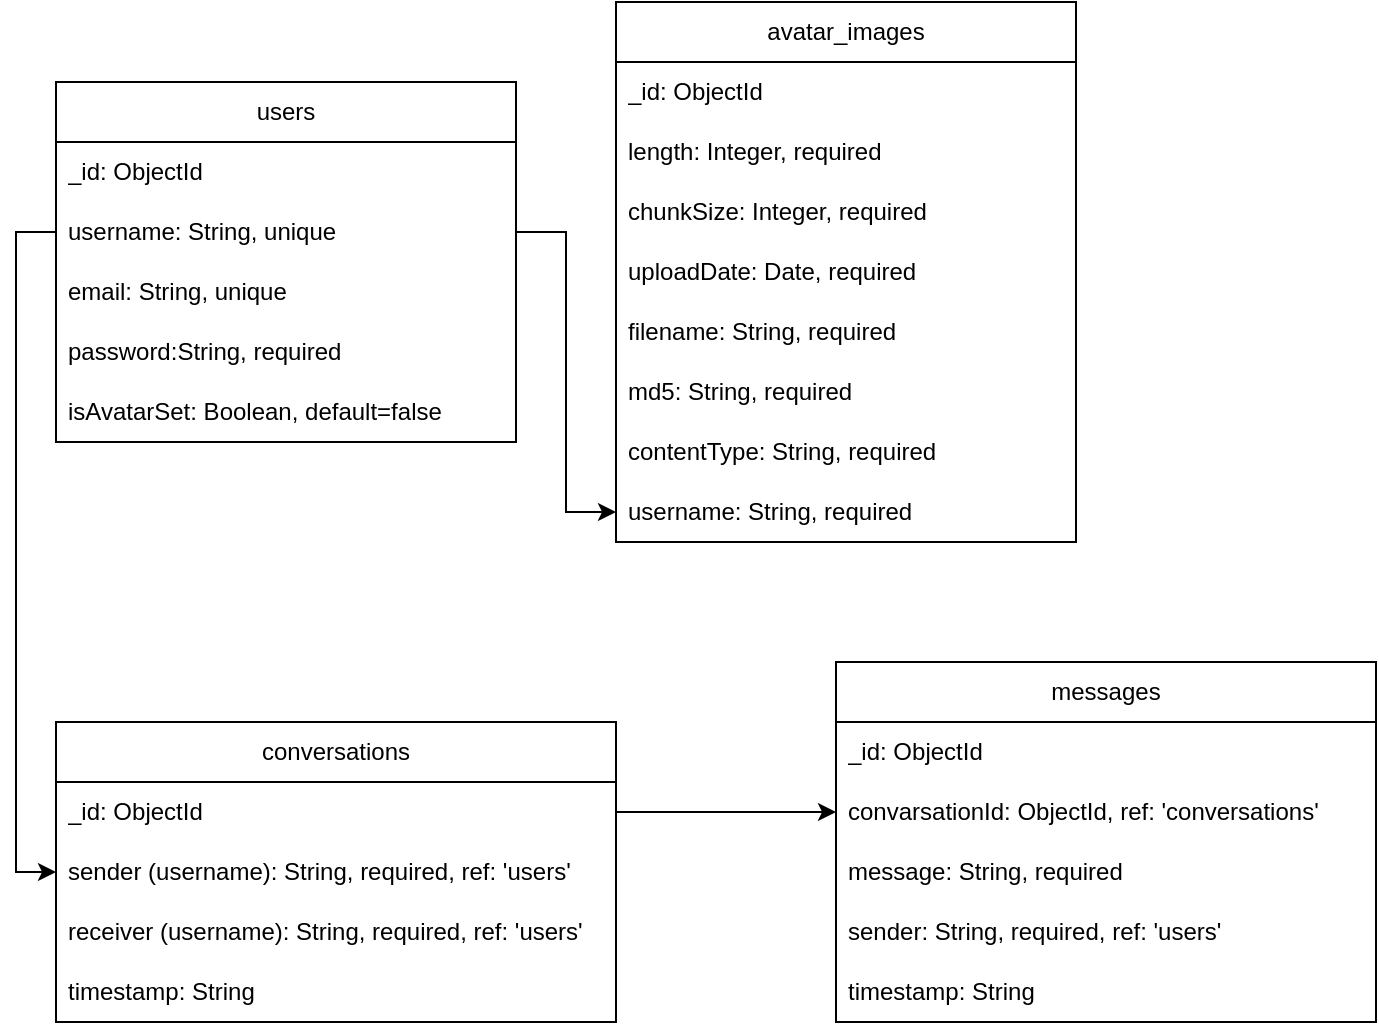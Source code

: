 <mxfile version="22.0.8" type="device">
  <diagram id="nVkrfWCIRyt2M3okHwfE" name="Page-1">
    <mxGraphModel dx="1116" dy="661" grid="1" gridSize="10" guides="1" tooltips="1" connect="1" arrows="1" fold="1" page="1" pageScale="1" pageWidth="850" pageHeight="1100" math="0" shadow="0">
      <root>
        <mxCell id="0" />
        <mxCell id="1" parent="0" />
        <mxCell id="2SNPAFeKAHvbOd8_c8z8-1" value="users" style="swimlane;fontStyle=0;childLayout=stackLayout;horizontal=1;startSize=30;horizontalStack=0;resizeParent=1;resizeParentMax=0;resizeLast=0;collapsible=1;marginBottom=0;whiteSpace=wrap;html=1;" parent="1" vertex="1">
          <mxGeometry x="50" y="50" width="230" height="180" as="geometry" />
        </mxCell>
        <mxCell id="2SNPAFeKAHvbOd8_c8z8-2" value="_id: ObjectId&amp;nbsp;" style="text;strokeColor=none;fillColor=none;align=left;verticalAlign=middle;spacingLeft=4;spacingRight=4;overflow=hidden;points=[[0,0.5],[1,0.5]];portConstraint=eastwest;rotatable=0;whiteSpace=wrap;html=1;" parent="2SNPAFeKAHvbOd8_c8z8-1" vertex="1">
          <mxGeometry y="30" width="230" height="30" as="geometry" />
        </mxCell>
        <mxCell id="2SNPAFeKAHvbOd8_c8z8-3" value="username: String, unique" style="text;strokeColor=none;fillColor=none;align=left;verticalAlign=middle;spacingLeft=4;spacingRight=4;overflow=hidden;points=[[0,0.5],[1,0.5]];portConstraint=eastwest;rotatable=0;whiteSpace=wrap;html=1;" parent="2SNPAFeKAHvbOd8_c8z8-1" vertex="1">
          <mxGeometry y="60" width="230" height="30" as="geometry" />
        </mxCell>
        <mxCell id="2SNPAFeKAHvbOd8_c8z8-4" value="email: String, unique" style="text;strokeColor=none;fillColor=none;align=left;verticalAlign=middle;spacingLeft=4;spacingRight=4;overflow=hidden;points=[[0,0.5],[1,0.5]];portConstraint=eastwest;rotatable=0;whiteSpace=wrap;html=1;" parent="2SNPAFeKAHvbOd8_c8z8-1" vertex="1">
          <mxGeometry y="90" width="230" height="30" as="geometry" />
        </mxCell>
        <mxCell id="2SNPAFeKAHvbOd8_c8z8-6" value="password:String, required" style="text;strokeColor=none;fillColor=none;align=left;verticalAlign=middle;spacingLeft=4;spacingRight=4;overflow=hidden;points=[[0,0.5],[1,0.5]];portConstraint=eastwest;rotatable=0;whiteSpace=wrap;html=1;" parent="2SNPAFeKAHvbOd8_c8z8-1" vertex="1">
          <mxGeometry y="120" width="230" height="30" as="geometry" />
        </mxCell>
        <mxCell id="2SNPAFeKAHvbOd8_c8z8-5" value="isAvatarSet: Boolean, default=false" style="text;strokeColor=none;fillColor=none;align=left;verticalAlign=middle;spacingLeft=4;spacingRight=4;overflow=hidden;points=[[0,0.5],[1,0.5]];portConstraint=eastwest;rotatable=0;whiteSpace=wrap;html=1;" parent="2SNPAFeKAHvbOd8_c8z8-1" vertex="1">
          <mxGeometry y="150" width="230" height="30" as="geometry" />
        </mxCell>
        <mxCell id="2SNPAFeKAHvbOd8_c8z8-8" value="messages" style="swimlane;fontStyle=0;childLayout=stackLayout;horizontal=1;startSize=30;horizontalStack=0;resizeParent=1;resizeParentMax=0;resizeLast=0;collapsible=1;marginBottom=0;whiteSpace=wrap;html=1;" parent="1" vertex="1">
          <mxGeometry x="440" y="340" width="270" height="180" as="geometry" />
        </mxCell>
        <mxCell id="2SNPAFeKAHvbOd8_c8z8-9" value="_id: ObjectId&amp;nbsp;" style="text;strokeColor=none;fillColor=none;align=left;verticalAlign=middle;spacingLeft=4;spacingRight=4;overflow=hidden;points=[[0,0.5],[1,0.5]];portConstraint=eastwest;rotatable=0;whiteSpace=wrap;html=1;" parent="2SNPAFeKAHvbOd8_c8z8-8" vertex="1">
          <mxGeometry y="30" width="270" height="30" as="geometry" />
        </mxCell>
        <mxCell id="2SNPAFeKAHvbOd8_c8z8-19" value="convarsationId: ObjectId, ref: &#39;conversations&#39;&amp;nbsp;" style="text;strokeColor=none;fillColor=none;align=left;verticalAlign=middle;spacingLeft=4;spacingRight=4;overflow=hidden;points=[[0,0.5],[1,0.5]];portConstraint=eastwest;rotatable=0;whiteSpace=wrap;html=1;" parent="2SNPAFeKAHvbOd8_c8z8-8" vertex="1">
          <mxGeometry y="60" width="270" height="30" as="geometry" />
        </mxCell>
        <mxCell id="2SNPAFeKAHvbOd8_c8z8-10" value="message: String, required" style="text;strokeColor=none;fillColor=none;align=left;verticalAlign=middle;spacingLeft=4;spacingRight=4;overflow=hidden;points=[[0,0.5],[1,0.5]];portConstraint=eastwest;rotatable=0;whiteSpace=wrap;html=1;" parent="2SNPAFeKAHvbOd8_c8z8-8" vertex="1">
          <mxGeometry y="90" width="270" height="30" as="geometry" />
        </mxCell>
        <mxCell id="2SNPAFeKAHvbOd8_c8z8-11" value="sender: String, required, ref: &#39;users&#39;" style="text;strokeColor=none;fillColor=none;align=left;verticalAlign=middle;spacingLeft=4;spacingRight=4;overflow=hidden;points=[[0,0.5],[1,0.5]];portConstraint=eastwest;rotatable=0;whiteSpace=wrap;html=1;" parent="2SNPAFeKAHvbOd8_c8z8-8" vertex="1">
          <mxGeometry y="120" width="270" height="30" as="geometry" />
        </mxCell>
        <mxCell id="2SNPAFeKAHvbOd8_c8z8-12" value="timestamp: String" style="text;strokeColor=none;fillColor=none;align=left;verticalAlign=middle;spacingLeft=4;spacingRight=4;overflow=hidden;points=[[0,0.5],[1,0.5]];portConstraint=eastwest;rotatable=0;whiteSpace=wrap;html=1;" parent="2SNPAFeKAHvbOd8_c8z8-8" vertex="1">
          <mxGeometry y="150" width="270" height="30" as="geometry" />
        </mxCell>
        <mxCell id="2SNPAFeKAHvbOd8_c8z8-14" value="conversations" style="swimlane;fontStyle=0;childLayout=stackLayout;horizontal=1;startSize=30;horizontalStack=0;resizeParent=1;resizeParentMax=0;resizeLast=0;collapsible=1;marginBottom=0;whiteSpace=wrap;html=1;" parent="1" vertex="1">
          <mxGeometry x="50" y="370" width="280" height="150" as="geometry" />
        </mxCell>
        <mxCell id="2SNPAFeKAHvbOd8_c8z8-15" value="_id: ObjectId&amp;nbsp;" style="text;strokeColor=none;fillColor=none;align=left;verticalAlign=middle;spacingLeft=4;spacingRight=4;overflow=hidden;points=[[0,0.5],[1,0.5]];portConstraint=eastwest;rotatable=0;whiteSpace=wrap;html=1;" parent="2SNPAFeKAHvbOd8_c8z8-14" vertex="1">
          <mxGeometry y="30" width="280" height="30" as="geometry" />
        </mxCell>
        <mxCell id="2SNPAFeKAHvbOd8_c8z8-17" value="sender (username): String, required, ref: &#39;users&#39;" style="text;strokeColor=none;fillColor=none;align=left;verticalAlign=middle;spacingLeft=4;spacingRight=4;overflow=hidden;points=[[0,0.5],[1,0.5]];portConstraint=eastwest;rotatable=0;whiteSpace=wrap;html=1;" parent="2SNPAFeKAHvbOd8_c8z8-14" vertex="1">
          <mxGeometry y="60" width="280" height="30" as="geometry" />
        </mxCell>
        <mxCell id="2SNPAFeKAHvbOd8_c8z8-31" value="receiver (username): String, required, ref: &#39;users&#39;" style="text;strokeColor=none;fillColor=none;align=left;verticalAlign=middle;spacingLeft=4;spacingRight=4;overflow=hidden;points=[[0,0.5],[1,0.5]];portConstraint=eastwest;rotatable=0;whiteSpace=wrap;html=1;" parent="2SNPAFeKAHvbOd8_c8z8-14" vertex="1">
          <mxGeometry y="90" width="280" height="30" as="geometry" />
        </mxCell>
        <mxCell id="2SNPAFeKAHvbOd8_c8z8-18" value="timestamp: String" style="text;strokeColor=none;fillColor=none;align=left;verticalAlign=middle;spacingLeft=4;spacingRight=4;overflow=hidden;points=[[0,0.5],[1,0.5]];portConstraint=eastwest;rotatable=0;whiteSpace=wrap;html=1;" parent="2SNPAFeKAHvbOd8_c8z8-14" vertex="1">
          <mxGeometry y="120" width="280" height="30" as="geometry" />
        </mxCell>
        <mxCell id="2SNPAFeKAHvbOd8_c8z8-20" value="avatar_images" style="swimlane;fontStyle=0;childLayout=stackLayout;horizontal=1;startSize=30;horizontalStack=0;resizeParent=1;resizeParentMax=0;resizeLast=0;collapsible=1;marginBottom=0;whiteSpace=wrap;html=1;" parent="1" vertex="1">
          <mxGeometry x="330" y="10" width="230" height="270" as="geometry" />
        </mxCell>
        <mxCell id="2SNPAFeKAHvbOd8_c8z8-21" value="_id: ObjectId&amp;nbsp;" style="text;strokeColor=none;fillColor=none;align=left;verticalAlign=middle;spacingLeft=4;spacingRight=4;overflow=hidden;points=[[0,0.5],[1,0.5]];portConstraint=eastwest;rotatable=0;whiteSpace=wrap;html=1;" parent="2SNPAFeKAHvbOd8_c8z8-20" vertex="1">
          <mxGeometry y="30" width="230" height="30" as="geometry" />
        </mxCell>
        <mxCell id="2SNPAFeKAHvbOd8_c8z8-22" value="length: Integer, required" style="text;strokeColor=none;fillColor=none;align=left;verticalAlign=middle;spacingLeft=4;spacingRight=4;overflow=hidden;points=[[0,0.5],[1,0.5]];portConstraint=eastwest;rotatable=0;whiteSpace=wrap;html=1;" parent="2SNPAFeKAHvbOd8_c8z8-20" vertex="1">
          <mxGeometry y="60" width="230" height="30" as="geometry" />
        </mxCell>
        <mxCell id="2SNPAFeKAHvbOd8_c8z8-23" value="chunkSize: Integer, required" style="text;strokeColor=none;fillColor=none;align=left;verticalAlign=middle;spacingLeft=4;spacingRight=4;overflow=hidden;points=[[0,0.5],[1,0.5]];portConstraint=eastwest;rotatable=0;whiteSpace=wrap;html=1;" parent="2SNPAFeKAHvbOd8_c8z8-20" vertex="1">
          <mxGeometry y="90" width="230" height="30" as="geometry" />
        </mxCell>
        <mxCell id="2SNPAFeKAHvbOd8_c8z8-24" value="uploadDate: Date, required" style="text;strokeColor=none;fillColor=none;align=left;verticalAlign=middle;spacingLeft=4;spacingRight=4;overflow=hidden;points=[[0,0.5],[1,0.5]];portConstraint=eastwest;rotatable=0;whiteSpace=wrap;html=1;" parent="2SNPAFeKAHvbOd8_c8z8-20" vertex="1">
          <mxGeometry y="120" width="230" height="30" as="geometry" />
        </mxCell>
        <mxCell id="2SNPAFeKAHvbOd8_c8z8-25" value="filename: String, required" style="text;strokeColor=none;fillColor=none;align=left;verticalAlign=middle;spacingLeft=4;spacingRight=4;overflow=hidden;points=[[0,0.5],[1,0.5]];portConstraint=eastwest;rotatable=0;whiteSpace=wrap;html=1;" parent="2SNPAFeKAHvbOd8_c8z8-20" vertex="1">
          <mxGeometry y="150" width="230" height="30" as="geometry" />
        </mxCell>
        <mxCell id="2SNPAFeKAHvbOd8_c8z8-26" value="md5: String, required" style="text;strokeColor=none;fillColor=none;align=left;verticalAlign=middle;spacingLeft=4;spacingRight=4;overflow=hidden;points=[[0,0.5],[1,0.5]];portConstraint=eastwest;rotatable=0;whiteSpace=wrap;html=1;" parent="2SNPAFeKAHvbOd8_c8z8-20" vertex="1">
          <mxGeometry y="180" width="230" height="30" as="geometry" />
        </mxCell>
        <mxCell id="2SNPAFeKAHvbOd8_c8z8-27" value="contentType: String, required" style="text;strokeColor=none;fillColor=none;align=left;verticalAlign=middle;spacingLeft=4;spacingRight=4;overflow=hidden;points=[[0,0.5],[1,0.5]];portConstraint=eastwest;rotatable=0;whiteSpace=wrap;html=1;" parent="2SNPAFeKAHvbOd8_c8z8-20" vertex="1">
          <mxGeometry y="210" width="230" height="30" as="geometry" />
        </mxCell>
        <mxCell id="2SNPAFeKAHvbOd8_c8z8-28" value="username: String, required" style="text;strokeColor=none;fillColor=none;align=left;verticalAlign=middle;spacingLeft=4;spacingRight=4;overflow=hidden;points=[[0,0.5],[1,0.5]];portConstraint=eastwest;rotatable=0;whiteSpace=wrap;html=1;" parent="2SNPAFeKAHvbOd8_c8z8-20" vertex="1">
          <mxGeometry y="240" width="230" height="30" as="geometry" />
        </mxCell>
        <mxCell id="2SNPAFeKAHvbOd8_c8z8-30" style="edgeStyle=orthogonalEdgeStyle;rounded=0;orthogonalLoop=1;jettySize=auto;html=1;exitX=1;exitY=0.5;exitDx=0;exitDy=0;entryX=0;entryY=0.5;entryDx=0;entryDy=0;" parent="1" source="2SNPAFeKAHvbOd8_c8z8-3" target="2SNPAFeKAHvbOd8_c8z8-28" edge="1">
          <mxGeometry relative="1" as="geometry" />
        </mxCell>
        <mxCell id="2SNPAFeKAHvbOd8_c8z8-32" style="edgeStyle=orthogonalEdgeStyle;rounded=0;orthogonalLoop=1;jettySize=auto;html=1;exitX=0;exitY=0.5;exitDx=0;exitDy=0;entryX=0;entryY=0.5;entryDx=0;entryDy=0;" parent="1" source="2SNPAFeKAHvbOd8_c8z8-3" target="2SNPAFeKAHvbOd8_c8z8-17" edge="1">
          <mxGeometry relative="1" as="geometry" />
        </mxCell>
        <mxCell id="2SNPAFeKAHvbOd8_c8z8-33" style="edgeStyle=orthogonalEdgeStyle;rounded=0;orthogonalLoop=1;jettySize=auto;html=1;exitX=1;exitY=0.5;exitDx=0;exitDy=0;entryX=0;entryY=0.5;entryDx=0;entryDy=0;" parent="1" source="2SNPAFeKAHvbOd8_c8z8-15" target="2SNPAFeKAHvbOd8_c8z8-19" edge="1">
          <mxGeometry relative="1" as="geometry" />
        </mxCell>
      </root>
    </mxGraphModel>
  </diagram>
</mxfile>
